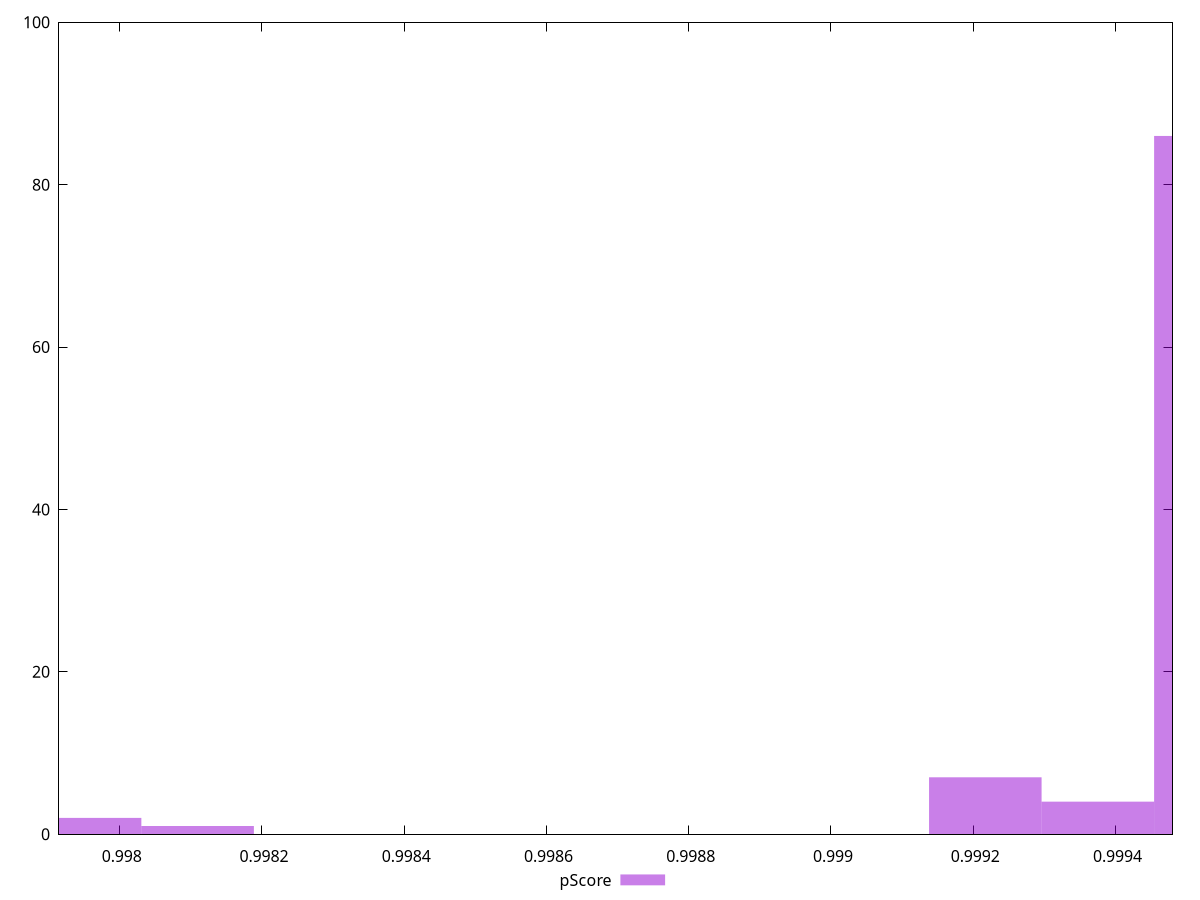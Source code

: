 reset

$pScore <<EOF
0.9981095240625857 1
0.9993751566814636 4
0.9995333607588234 86
0.9992169526041039 7
0.997951319985226 2
EOF

set key outside below
set boxwidth 0.0001582040773597378
set xrange [0.9979146420361797:0.9994801051474884]
set yrange [0:100]
set trange [0:100]
set style fill transparent solid 0.5 noborder
set terminal svg size 640, 490 enhanced background rgb 'white'
set output "reports/report_00032_2021-02-25T10-28-15.087Z/interactive/samples/card/pScore/histogram.svg"

plot $pScore title "pScore" with boxes

reset

